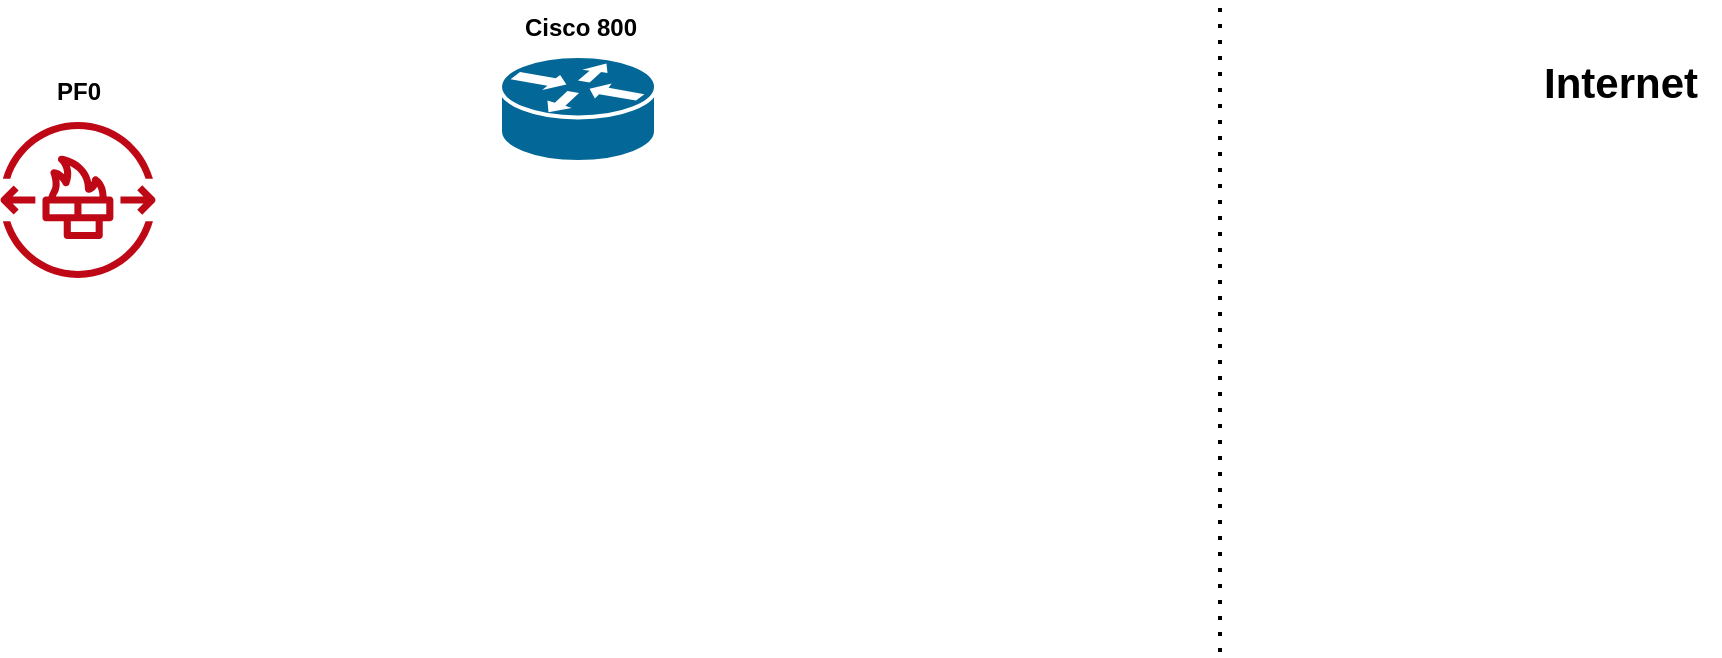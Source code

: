 <mxfile version="21.0.10" type="github">
  <diagram name="Page-1" id="t0E3SMfIUcmbuwvOc-uV">
    <mxGraphModel dx="1100" dy="1714" grid="1" gridSize="10" guides="1" tooltips="1" connect="1" arrows="1" fold="1" page="1" pageScale="1" pageWidth="1654" pageHeight="1169" math="0" shadow="0">
      <root>
        <mxCell id="0" />
        <mxCell id="1" parent="0" />
        <mxCell id="jVDGhEZcpBVG4thvh4Wk-1" value="" style="shape=mxgraph.cisco.routers.router;sketch=0;html=1;pointerEvents=1;dashed=0;fillColor=#036897;strokeColor=#ffffff;strokeWidth=2;verticalLabelPosition=bottom;verticalAlign=top;align=center;outlineConnect=0;" vertex="1" parent="1">
          <mxGeometry x="440" y="-1103" width="78" height="53" as="geometry" />
        </mxCell>
        <mxCell id="jVDGhEZcpBVG4thvh4Wk-2" value="&lt;div&gt;&lt;b&gt;Cisco 800&lt;/b&gt;&lt;/div&gt;&lt;div&gt;&lt;b&gt;&lt;br&gt;&lt;/b&gt;&lt;/div&gt;" style="text;html=1;align=center;verticalAlign=middle;resizable=0;points=[];autosize=1;strokeColor=none;fillColor=none;" vertex="1" parent="1">
          <mxGeometry x="440" y="-1130" width="80" height="40" as="geometry" />
        </mxCell>
        <mxCell id="jVDGhEZcpBVG4thvh4Wk-3" value="" style="sketch=0;outlineConnect=0;fontColor=#232F3E;gradientColor=none;fillColor=#BF0816;strokeColor=none;dashed=0;verticalLabelPosition=bottom;verticalAlign=top;align=center;html=1;fontSize=12;fontStyle=0;aspect=fixed;pointerEvents=1;shape=mxgraph.aws4.network_firewall_endpoints;" vertex="1" parent="1">
          <mxGeometry x="190" y="-1070" width="78" height="78" as="geometry" />
        </mxCell>
        <mxCell id="jVDGhEZcpBVG4thvh4Wk-4" value="&lt;b&gt;PF0&lt;/b&gt;" style="text;html=1;align=center;verticalAlign=middle;resizable=0;points=[];autosize=1;strokeColor=none;fillColor=none;" vertex="1" parent="1">
          <mxGeometry x="204" y="-1100" width="50" height="30" as="geometry" />
        </mxCell>
        <mxCell id="jVDGhEZcpBVG4thvh4Wk-6" value="" style="endArrow=none;dashed=1;html=1;dashPattern=1 3;strokeWidth=2;rounded=0;" edge="1" parent="1">
          <mxGeometry width="50" height="50" relative="1" as="geometry">
            <mxPoint x="800" y="-805" as="sourcePoint" />
            <mxPoint x="800" y="-1130" as="targetPoint" />
          </mxGeometry>
        </mxCell>
        <mxCell id="jVDGhEZcpBVG4thvh4Wk-8" value="&lt;font style=&quot;font-size: 21px;&quot;&gt;&lt;b&gt;Internet&lt;/b&gt;&lt;/font&gt;" style="text;html=1;align=center;verticalAlign=middle;resizable=0;points=[];autosize=1;strokeColor=none;fillColor=none;" vertex="1" parent="1">
          <mxGeometry x="950" y="-1110" width="100" height="40" as="geometry" />
        </mxCell>
      </root>
    </mxGraphModel>
  </diagram>
</mxfile>
